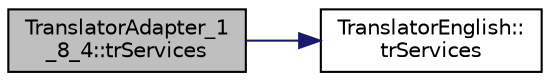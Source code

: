 digraph "TranslatorAdapter_1_8_4::trServices"
{
 // LATEX_PDF_SIZE
  edge [fontname="Helvetica",fontsize="10",labelfontname="Helvetica",labelfontsize="10"];
  node [fontname="Helvetica",fontsize="10",shape=record];
  rankdir="LR";
  Node1 [label="TranslatorAdapter_1\l_8_4::trServices",height=0.2,width=0.4,color="black", fillcolor="grey75", style="filled", fontcolor="black",tooltip=" "];
  Node1 -> Node2 [color="midnightblue",fontsize="10",style="solid",fontname="Helvetica"];
  Node2 [label="TranslatorEnglish::\ltrServices",height=0.2,width=0.4,color="black", fillcolor="white", style="filled",URL="$classTranslatorEnglish.html#a0ca425c7d0b6dac236646feb6b8c1839",tooltip=" "];
}
